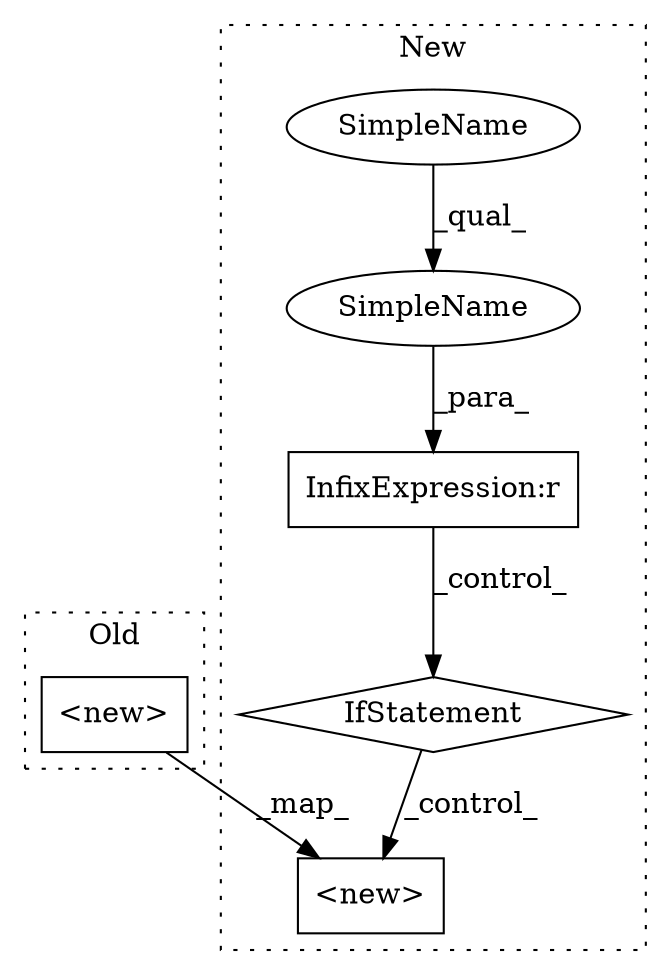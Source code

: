 digraph G {
subgraph cluster0 {
1 [label="<new>" a="14" s="18144" l="13" shape="box"];
label = "Old";
style="dotted";
}
subgraph cluster1 {
2 [label="<new>" a="14" s="23572" l="13" shape="box"];
3 [label="InfixExpression:r" a="27" s="22359" l="4" shape="box"];
4 [label="SimpleName" a="42" s="22363" l="17" shape="ellipse"];
5 [label="IfStatement" a="25" s="22996,23030" l="4,2" shape="diamond"];
6 [label="SimpleName" a="42" s="22363" l="4" shape="ellipse"];
label = "New";
style="dotted";
}
1 -> 2 [label="_map_"];
3 -> 5 [label="_control_"];
4 -> 3 [label="_para_"];
5 -> 2 [label="_control_"];
6 -> 4 [label="_qual_"];
}